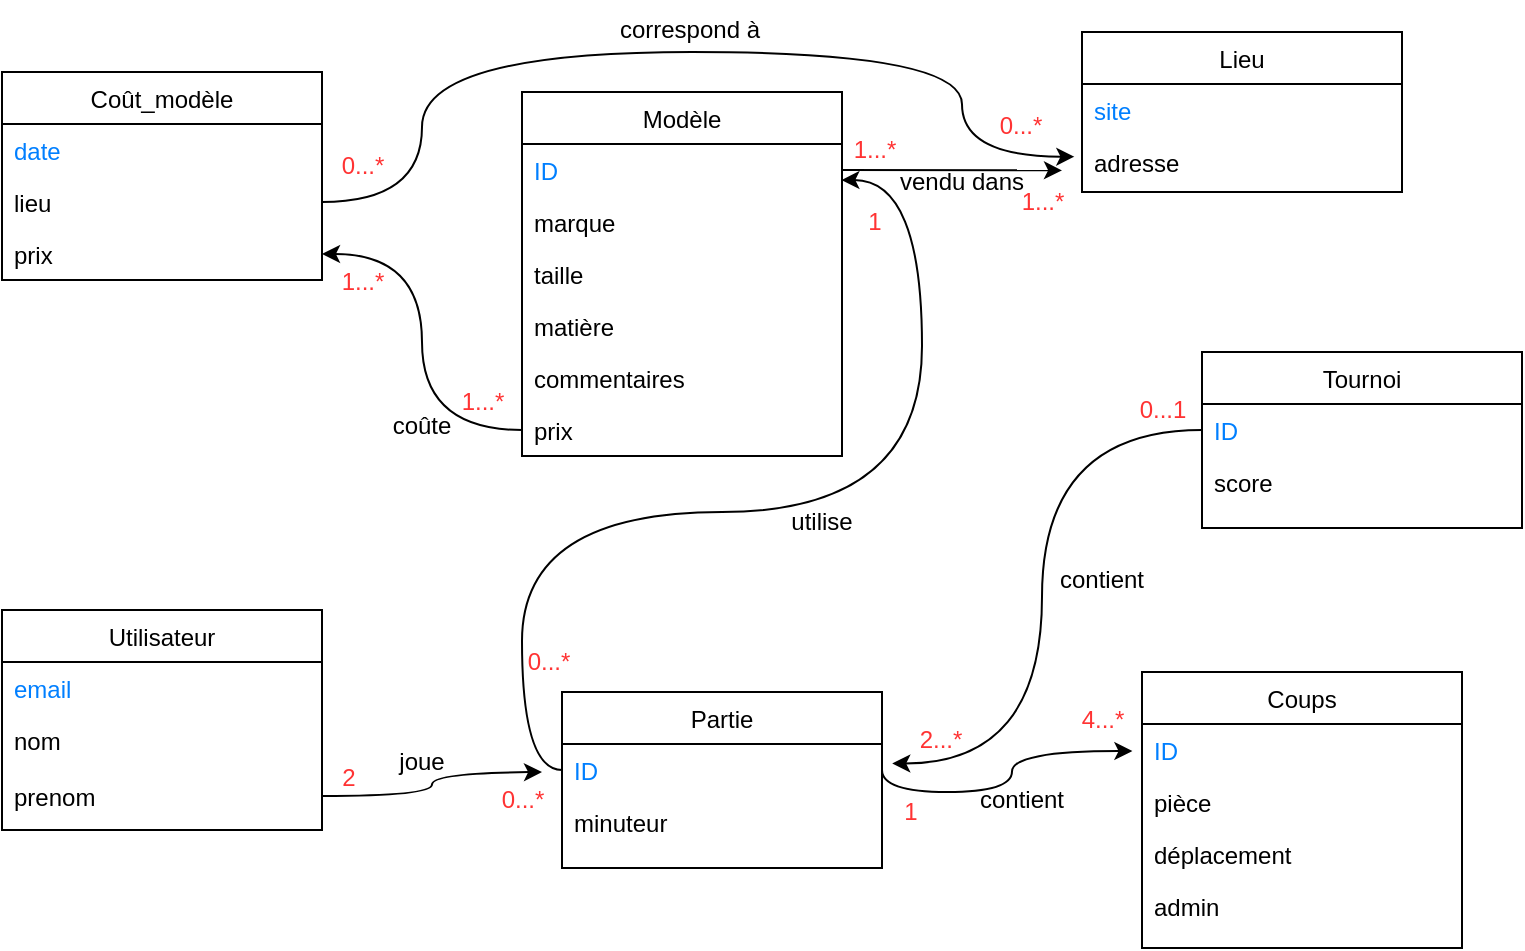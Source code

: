 <mxfile version="24.2.2" type="github">
  <diagram id="C5RBs43oDa-KdzZeNtuy" name="Page-1">
    <mxGraphModel dx="989" dy="537" grid="1" gridSize="10" guides="1" tooltips="1" connect="1" arrows="1" fold="1" page="1" pageScale="1" pageWidth="827" pageHeight="1169" background="none" math="0" shadow="0">
      <root>
        <mxCell id="WIyWlLk6GJQsqaUBKTNV-0" />
        <mxCell id="WIyWlLk6GJQsqaUBKTNV-1" parent="WIyWlLk6GJQsqaUBKTNV-0" />
        <mxCell id="zkfFHV4jXpPFQw0GAbJ--0" value="Coût_modèle" style="swimlane;fontStyle=0;align=center;verticalAlign=top;childLayout=stackLayout;horizontal=1;startSize=26;horizontalStack=0;resizeParent=1;resizeLast=0;collapsible=1;marginBottom=0;rounded=0;shadow=0;strokeWidth=1;" parent="WIyWlLk6GJQsqaUBKTNV-1" vertex="1">
          <mxGeometry x="30" y="80" width="160" height="104" as="geometry">
            <mxRectangle x="230" y="140" width="160" height="26" as="alternateBounds" />
          </mxGeometry>
        </mxCell>
        <mxCell id="zkfFHV4jXpPFQw0GAbJ--1" value="date" style="text;align=left;verticalAlign=top;spacingLeft=4;spacingRight=4;overflow=hidden;rotatable=0;points=[[0,0.5],[1,0.5]];portConstraint=eastwest;fontColor=#007FFF;" parent="zkfFHV4jXpPFQw0GAbJ--0" vertex="1">
          <mxGeometry y="26" width="160" height="26" as="geometry" />
        </mxCell>
        <mxCell id="zkfFHV4jXpPFQw0GAbJ--3" value="lieu" style="text;align=left;verticalAlign=top;spacingLeft=4;spacingRight=4;overflow=hidden;rotatable=0;points=[[0,0.5],[1,0.5]];portConstraint=eastwest;rounded=0;shadow=0;html=0;" parent="zkfFHV4jXpPFQw0GAbJ--0" vertex="1">
          <mxGeometry y="52" width="160" height="26" as="geometry" />
        </mxCell>
        <mxCell id="zkfFHV4jXpPFQw0GAbJ--2" value="prix" style="text;align=left;verticalAlign=top;spacingLeft=4;spacingRight=4;overflow=hidden;rotatable=0;points=[[0,0.5],[1,0.5]];portConstraint=eastwest;rounded=0;shadow=0;html=0;" parent="zkfFHV4jXpPFQw0GAbJ--0" vertex="1">
          <mxGeometry y="78" width="160" height="26" as="geometry" />
        </mxCell>
        <mxCell id="zkfFHV4jXpPFQw0GAbJ--6" value="Utilisateur" style="swimlane;fontStyle=0;align=center;verticalAlign=top;childLayout=stackLayout;horizontal=1;startSize=26;horizontalStack=0;resizeParent=1;resizeLast=0;collapsible=1;marginBottom=0;rounded=0;shadow=0;strokeWidth=1;" parent="WIyWlLk6GJQsqaUBKTNV-1" vertex="1">
          <mxGeometry x="30" y="349" width="160" height="110" as="geometry">
            <mxRectangle x="130" y="380" width="160" height="26" as="alternateBounds" />
          </mxGeometry>
        </mxCell>
        <mxCell id="zkfFHV4jXpPFQw0GAbJ--7" value="email" style="text;align=left;verticalAlign=top;spacingLeft=4;spacingRight=4;overflow=hidden;rotatable=0;points=[[0,0.5],[1,0.5]];portConstraint=eastwest;fontColor=#007FFF;" parent="zkfFHV4jXpPFQw0GAbJ--6" vertex="1">
          <mxGeometry y="26" width="160" height="26" as="geometry" />
        </mxCell>
        <mxCell id="zkfFHV4jXpPFQw0GAbJ--8" value="nom" style="text;align=left;verticalAlign=top;spacingLeft=4;spacingRight=4;overflow=hidden;rotatable=0;points=[[0,0.5],[1,0.5]];portConstraint=eastwest;rounded=0;shadow=0;html=0;" parent="zkfFHV4jXpPFQw0GAbJ--6" vertex="1">
          <mxGeometry y="52" width="160" height="28" as="geometry" />
        </mxCell>
        <mxCell id="nES0XVvv6RP1uxg1qZEN-3" style="edgeStyle=orthogonalEdgeStyle;curved=1;rounded=0;orthogonalLoop=1;jettySize=auto;html=1;exitX=1;exitY=0.5;exitDx=0;exitDy=0;" parent="zkfFHV4jXpPFQw0GAbJ--6" source="OFM4l1wgRaACko1Max1A-5" edge="1">
          <mxGeometry relative="1" as="geometry">
            <mxPoint x="270" y="81.0" as="targetPoint" />
          </mxGeometry>
        </mxCell>
        <mxCell id="OFM4l1wgRaACko1Max1A-5" value="prenom" style="text;align=left;verticalAlign=top;spacingLeft=4;spacingRight=4;overflow=hidden;rotatable=0;points=[[0,0.5],[1,0.5]];portConstraint=eastwest;fontColor=#000000;" parent="zkfFHV4jXpPFQw0GAbJ--6" vertex="1">
          <mxGeometry y="80" width="160" height="26" as="geometry" />
        </mxCell>
        <mxCell id="zkfFHV4jXpPFQw0GAbJ--13" value="Partie" style="swimlane;fontStyle=0;align=center;verticalAlign=top;childLayout=stackLayout;horizontal=1;startSize=26;horizontalStack=0;resizeParent=1;resizeLast=0;collapsible=1;marginBottom=0;rounded=0;shadow=0;strokeWidth=1;" parent="WIyWlLk6GJQsqaUBKTNV-1" vertex="1">
          <mxGeometry x="310" y="390" width="160" height="88" as="geometry">
            <mxRectangle x="340" y="380" width="170" height="26" as="alternateBounds" />
          </mxGeometry>
        </mxCell>
        <mxCell id="zkfFHV4jXpPFQw0GAbJ--14" value="ID" style="text;align=left;verticalAlign=top;spacingLeft=4;spacingRight=4;overflow=hidden;rotatable=0;points=[[0,0.5],[1,0.5]];portConstraint=eastwest;fontColor=#007FFF;" parent="zkfFHV4jXpPFQw0GAbJ--13" vertex="1">
          <mxGeometry y="26" width="160" height="26" as="geometry" />
        </mxCell>
        <mxCell id="OFM4l1wgRaACko1Max1A-6" value="minuteur" style="text;align=left;verticalAlign=top;spacingLeft=4;spacingRight=4;overflow=hidden;rotatable=0;points=[[0,0.5],[1,0.5]];portConstraint=eastwest;rounded=0;shadow=0;html=0;" parent="zkfFHV4jXpPFQw0GAbJ--13" vertex="1">
          <mxGeometry y="52" width="160" height="28" as="geometry" />
        </mxCell>
        <mxCell id="zkfFHV4jXpPFQw0GAbJ--17" value="Modèle" style="swimlane;fontStyle=0;align=center;verticalAlign=top;childLayout=stackLayout;horizontal=1;startSize=26;horizontalStack=0;resizeParent=1;resizeLast=0;collapsible=1;marginBottom=0;rounded=0;shadow=0;strokeWidth=1;" parent="WIyWlLk6GJQsqaUBKTNV-1" vertex="1">
          <mxGeometry x="290" y="90" width="160" height="182" as="geometry">
            <mxRectangle x="550" y="140" width="160" height="26" as="alternateBounds" />
          </mxGeometry>
        </mxCell>
        <mxCell id="OFM4l1wgRaACko1Max1A-30" style="edgeStyle=orthogonalEdgeStyle;curved=1;rounded=0;orthogonalLoop=1;jettySize=auto;html=1;exitX=1;exitY=0.5;exitDx=0;exitDy=0;" parent="zkfFHV4jXpPFQw0GAbJ--17" source="zkfFHV4jXpPFQw0GAbJ--18" edge="1">
          <mxGeometry relative="1" as="geometry">
            <mxPoint x="270.0" y="39.207" as="targetPoint" />
          </mxGeometry>
        </mxCell>
        <mxCell id="zkfFHV4jXpPFQw0GAbJ--18" value="ID" style="text;align=left;verticalAlign=top;spacingLeft=4;spacingRight=4;overflow=hidden;rotatable=0;points=[[0,0.5],[1,0.5]];portConstraint=eastwest;fontColor=#007FFF;" parent="zkfFHV4jXpPFQw0GAbJ--17" vertex="1">
          <mxGeometry y="26" width="160" height="26" as="geometry" />
        </mxCell>
        <mxCell id="zkfFHV4jXpPFQw0GAbJ--19" value="marque" style="text;align=left;verticalAlign=top;spacingLeft=4;spacingRight=4;overflow=hidden;rotatable=0;points=[[0,0.5],[1,0.5]];portConstraint=eastwest;rounded=0;shadow=0;html=0;" parent="zkfFHV4jXpPFQw0GAbJ--17" vertex="1">
          <mxGeometry y="52" width="160" height="26" as="geometry" />
        </mxCell>
        <mxCell id="zkfFHV4jXpPFQw0GAbJ--20" value="taille" style="text;align=left;verticalAlign=top;spacingLeft=4;spacingRight=4;overflow=hidden;rotatable=0;points=[[0,0.5],[1,0.5]];portConstraint=eastwest;rounded=0;shadow=0;html=0;" parent="zkfFHV4jXpPFQw0GAbJ--17" vertex="1">
          <mxGeometry y="78" width="160" height="26" as="geometry" />
        </mxCell>
        <mxCell id="zkfFHV4jXpPFQw0GAbJ--21" value="matière" style="text;align=left;verticalAlign=top;spacingLeft=4;spacingRight=4;overflow=hidden;rotatable=0;points=[[0,0.5],[1,0.5]];portConstraint=eastwest;rounded=0;shadow=0;html=0;" parent="zkfFHV4jXpPFQw0GAbJ--17" vertex="1">
          <mxGeometry y="104" width="160" height="26" as="geometry" />
        </mxCell>
        <mxCell id="zkfFHV4jXpPFQw0GAbJ--22" value="commentaires" style="text;align=left;verticalAlign=top;spacingLeft=4;spacingRight=4;overflow=hidden;rotatable=0;points=[[0,0.5],[1,0.5]];portConstraint=eastwest;rounded=0;shadow=0;html=0;" parent="zkfFHV4jXpPFQw0GAbJ--17" vertex="1">
          <mxGeometry y="130" width="160" height="26" as="geometry" />
        </mxCell>
        <mxCell id="zkfFHV4jXpPFQw0GAbJ--24" value="prix" style="text;align=left;verticalAlign=top;spacingLeft=4;spacingRight=4;overflow=hidden;rotatable=0;points=[[0,0.5],[1,0.5]];portConstraint=eastwest;" parent="zkfFHV4jXpPFQw0GAbJ--17" vertex="1">
          <mxGeometry y="156" width="160" height="26" as="geometry" />
        </mxCell>
        <mxCell id="OFM4l1wgRaACko1Max1A-7" value="Tournoi" style="swimlane;fontStyle=0;align=center;verticalAlign=top;childLayout=stackLayout;horizontal=1;startSize=26;horizontalStack=0;resizeParent=1;resizeLast=0;collapsible=1;marginBottom=0;rounded=0;shadow=0;strokeWidth=1;" parent="WIyWlLk6GJQsqaUBKTNV-1" vertex="1">
          <mxGeometry x="630" y="220" width="160" height="88" as="geometry">
            <mxRectangle x="340" y="380" width="170" height="26" as="alternateBounds" />
          </mxGeometry>
        </mxCell>
        <mxCell id="OFM4l1wgRaACko1Max1A-8" value="ID" style="text;align=left;verticalAlign=top;spacingLeft=4;spacingRight=4;overflow=hidden;rotatable=0;points=[[0,0.5],[1,0.5]];portConstraint=eastwest;fontColor=#007FFF;" parent="OFM4l1wgRaACko1Max1A-7" vertex="1">
          <mxGeometry y="26" width="160" height="26" as="geometry" />
        </mxCell>
        <mxCell id="OFM4l1wgRaACko1Max1A-10" value="score" style="text;align=left;verticalAlign=top;spacingLeft=4;spacingRight=4;overflow=hidden;rotatable=0;points=[[0,0.5],[1,0.5]];portConstraint=eastwest;rounded=0;shadow=0;html=0;" parent="OFM4l1wgRaACko1Max1A-7" vertex="1">
          <mxGeometry y="52" width="160" height="28" as="geometry" />
        </mxCell>
        <mxCell id="OFM4l1wgRaACko1Max1A-11" value="Coups" style="swimlane;fontStyle=0;align=center;verticalAlign=top;childLayout=stackLayout;horizontal=1;startSize=26;horizontalStack=0;resizeParent=1;resizeLast=0;collapsible=1;marginBottom=0;rounded=0;shadow=0;strokeWidth=1;" parent="WIyWlLk6GJQsqaUBKTNV-1" vertex="1">
          <mxGeometry x="600" y="380" width="160" height="138" as="geometry">
            <mxRectangle x="230" y="140" width="160" height="26" as="alternateBounds" />
          </mxGeometry>
        </mxCell>
        <mxCell id="OFM4l1wgRaACko1Max1A-12" value="ID" style="text;align=left;verticalAlign=top;spacingLeft=4;spacingRight=4;overflow=hidden;rotatable=0;points=[[0,0.5],[1,0.5]];portConstraint=eastwest;fontColor=#007FFF;" parent="OFM4l1wgRaACko1Max1A-11" vertex="1">
          <mxGeometry y="26" width="160" height="26" as="geometry" />
        </mxCell>
        <mxCell id="OFM4l1wgRaACko1Max1A-13" value="pièce" style="text;align=left;verticalAlign=top;spacingLeft=4;spacingRight=4;overflow=hidden;rotatable=0;points=[[0,0.5],[1,0.5]];portConstraint=eastwest;rounded=0;shadow=0;html=0;" parent="OFM4l1wgRaACko1Max1A-11" vertex="1">
          <mxGeometry y="52" width="160" height="26" as="geometry" />
        </mxCell>
        <mxCell id="OFM4l1wgRaACko1Max1A-14" value="déplacement" style="text;align=left;verticalAlign=top;spacingLeft=4;spacingRight=4;overflow=hidden;rotatable=0;points=[[0,0.5],[1,0.5]];portConstraint=eastwest;rounded=0;shadow=0;html=0;" parent="OFM4l1wgRaACko1Max1A-11" vertex="1">
          <mxGeometry y="78" width="160" height="26" as="geometry" />
        </mxCell>
        <mxCell id="OFM4l1wgRaACko1Max1A-16" value="admin" style="text;align=left;verticalAlign=top;spacingLeft=4;spacingRight=4;overflow=hidden;rotatable=0;points=[[0,0.5],[1,0.5]];portConstraint=eastwest;" parent="OFM4l1wgRaACko1Max1A-11" vertex="1">
          <mxGeometry y="104" width="160" height="26" as="geometry" />
        </mxCell>
        <mxCell id="OFM4l1wgRaACko1Max1A-19" value="Lieu" style="swimlane;fontStyle=0;align=center;verticalAlign=top;childLayout=stackLayout;horizontal=1;startSize=26;horizontalStack=0;resizeParent=1;resizeLast=0;collapsible=1;marginBottom=0;rounded=0;shadow=0;strokeWidth=1;" parent="WIyWlLk6GJQsqaUBKTNV-1" vertex="1">
          <mxGeometry x="570" y="60" width="160" height="80" as="geometry">
            <mxRectangle x="230" y="140" width="160" height="26" as="alternateBounds" />
          </mxGeometry>
        </mxCell>
        <mxCell id="OFM4l1wgRaACko1Max1A-20" value="site" style="text;align=left;verticalAlign=top;spacingLeft=4;spacingRight=4;overflow=hidden;rotatable=0;points=[[0,0.5],[1,0.5]];portConstraint=eastwest;fontColor=#007FFF;" parent="OFM4l1wgRaACko1Max1A-19" vertex="1">
          <mxGeometry y="26" width="160" height="26" as="geometry" />
        </mxCell>
        <mxCell id="OFM4l1wgRaACko1Max1A-21" value="adresse" style="text;align=left;verticalAlign=top;spacingLeft=4;spacingRight=4;overflow=hidden;rotatable=0;points=[[0,0.5],[1,0.5]];portConstraint=eastwest;rounded=0;shadow=0;html=0;" parent="OFM4l1wgRaACko1Max1A-19" vertex="1">
          <mxGeometry y="52" width="160" height="26" as="geometry" />
        </mxCell>
        <mxCell id="OFM4l1wgRaACko1Max1A-25" style="edgeStyle=orthogonalEdgeStyle;rounded=0;orthogonalLoop=1;jettySize=auto;html=1;entryX=-0.024;entryY=0.397;entryDx=0;entryDy=0;entryPerimeter=0;curved=1;movable=1;resizable=1;rotatable=1;deletable=1;editable=1;locked=0;connectable=1;" parent="WIyWlLk6GJQsqaUBKTNV-1" source="zkfFHV4jXpPFQw0GAbJ--3" target="OFM4l1wgRaACko1Max1A-21" edge="1">
          <mxGeometry relative="1" as="geometry">
            <mxPoint x="320" y="40" as="targetPoint" />
            <Array as="points">
              <mxPoint x="240" y="145" />
              <mxPoint x="240" y="70" />
              <mxPoint x="510" y="70" />
              <mxPoint x="510" y="122" />
            </Array>
          </mxGeometry>
        </mxCell>
        <mxCell id="OFM4l1wgRaACko1Max1A-27" style="edgeStyle=orthogonalEdgeStyle;curved=1;rounded=0;orthogonalLoop=1;jettySize=auto;html=1;exitX=0;exitY=0.5;exitDx=0;exitDy=0;entryX=1;entryY=0.5;entryDx=0;entryDy=0;" parent="WIyWlLk6GJQsqaUBKTNV-1" source="zkfFHV4jXpPFQw0GAbJ--24" target="zkfFHV4jXpPFQw0GAbJ--2" edge="1">
          <mxGeometry relative="1" as="geometry" />
        </mxCell>
        <mxCell id="OFM4l1wgRaACko1Max1A-31" style="edgeStyle=orthogonalEdgeStyle;curved=1;rounded=0;orthogonalLoop=1;jettySize=auto;html=1;exitX=0;exitY=0.5;exitDx=0;exitDy=0;entryX=1.032;entryY=0.375;entryDx=0;entryDy=0;entryPerimeter=0;" parent="WIyWlLk6GJQsqaUBKTNV-1" source="OFM4l1wgRaACko1Max1A-8" target="zkfFHV4jXpPFQw0GAbJ--14" edge="1">
          <mxGeometry relative="1" as="geometry" />
        </mxCell>
        <mxCell id="OFM4l1wgRaACko1Max1A-32" style="edgeStyle=orthogonalEdgeStyle;curved=1;rounded=0;orthogonalLoop=1;jettySize=auto;html=1;exitX=0;exitY=0.5;exitDx=0;exitDy=0;entryX=0.998;entryY=0.694;entryDx=0;entryDy=0;entryPerimeter=0;" parent="WIyWlLk6GJQsqaUBKTNV-1" source="zkfFHV4jXpPFQw0GAbJ--14" target="zkfFHV4jXpPFQw0GAbJ--18" edge="1">
          <mxGeometry relative="1" as="geometry">
            <Array as="points">
              <mxPoint x="290" y="429" />
              <mxPoint x="290" y="300" />
              <mxPoint x="490" y="300" />
              <mxPoint x="490" y="134" />
            </Array>
          </mxGeometry>
        </mxCell>
        <mxCell id="OFM4l1wgRaACko1Max1A-33" style="edgeStyle=orthogonalEdgeStyle;curved=1;rounded=0;orthogonalLoop=1;jettySize=auto;html=1;exitX=1;exitY=0.5;exitDx=0;exitDy=0;entryX=-0.03;entryY=0.521;entryDx=0;entryDy=0;entryPerimeter=0;" parent="WIyWlLk6GJQsqaUBKTNV-1" source="zkfFHV4jXpPFQw0GAbJ--14" target="OFM4l1wgRaACko1Max1A-12" edge="1">
          <mxGeometry relative="1" as="geometry">
            <Array as="points">
              <mxPoint x="470" y="440" />
              <mxPoint x="535" y="440" />
              <mxPoint x="535" y="419" />
            </Array>
          </mxGeometry>
        </mxCell>
        <mxCell id="nES0XVvv6RP1uxg1qZEN-0" value="vendu dans" style="text;strokeColor=none;align=center;fillColor=none;html=1;verticalAlign=middle;whiteSpace=wrap;rounded=0;" parent="WIyWlLk6GJQsqaUBKTNV-1" vertex="1">
          <mxGeometry x="470" y="120" width="80" height="30" as="geometry" />
        </mxCell>
        <mxCell id="nES0XVvv6RP1uxg1qZEN-1" value="correspond à" style="text;strokeColor=none;align=center;fillColor=none;html=1;verticalAlign=middle;whiteSpace=wrap;rounded=0;" parent="WIyWlLk6GJQsqaUBKTNV-1" vertex="1">
          <mxGeometry x="334" y="44" width="80" height="30" as="geometry" />
        </mxCell>
        <mxCell id="nES0XVvv6RP1uxg1qZEN-4" value="coûte" style="text;strokeColor=none;align=center;fillColor=none;html=1;verticalAlign=middle;whiteSpace=wrap;rounded=0;" parent="WIyWlLk6GJQsqaUBKTNV-1" vertex="1">
          <mxGeometry x="200" y="242" width="80" height="30" as="geometry" />
        </mxCell>
        <mxCell id="nES0XVvv6RP1uxg1qZEN-6" value="utilise" style="text;strokeColor=none;align=center;fillColor=none;html=1;verticalAlign=middle;whiteSpace=wrap;rounded=0;" parent="WIyWlLk6GJQsqaUBKTNV-1" vertex="1">
          <mxGeometry x="400" y="290" width="80" height="30" as="geometry" />
        </mxCell>
        <mxCell id="nES0XVvv6RP1uxg1qZEN-7" value="joue" style="text;strokeColor=none;align=center;fillColor=none;html=1;verticalAlign=middle;whiteSpace=wrap;rounded=0;" parent="WIyWlLk6GJQsqaUBKTNV-1" vertex="1">
          <mxGeometry x="200" y="410" width="80" height="30" as="geometry" />
        </mxCell>
        <mxCell id="nES0XVvv6RP1uxg1qZEN-8" value="contient" style="text;strokeColor=none;align=center;fillColor=none;html=1;verticalAlign=middle;whiteSpace=wrap;rounded=0;" parent="WIyWlLk6GJQsqaUBKTNV-1" vertex="1">
          <mxGeometry x="500" y="429" width="80" height="30" as="geometry" />
        </mxCell>
        <mxCell id="nES0XVvv6RP1uxg1qZEN-9" value="contient" style="text;strokeColor=none;align=center;fillColor=none;html=1;verticalAlign=middle;whiteSpace=wrap;rounded=0;" parent="WIyWlLk6GJQsqaUBKTNV-1" vertex="1">
          <mxGeometry x="540" y="319" width="80" height="30" as="geometry" />
        </mxCell>
        <mxCell id="2BZWi_l6ydRMajuUPkqV-1" value="1...*" style="text;html=1;align=center;verticalAlign=middle;resizable=0;points=[];autosize=1;strokeColor=none;fillColor=none;fontColor=#FF3333;" vertex="1" parent="WIyWlLk6GJQsqaUBKTNV-1">
          <mxGeometry x="190" y="170" width="40" height="30" as="geometry" />
        </mxCell>
        <mxCell id="2BZWi_l6ydRMajuUPkqV-2" value="1...*" style="text;html=1;align=center;verticalAlign=middle;resizable=0;points=[];autosize=1;strokeColor=none;fillColor=none;fontColor=#FF3333;" vertex="1" parent="WIyWlLk6GJQsqaUBKTNV-1">
          <mxGeometry x="250" y="230" width="40" height="30" as="geometry" />
        </mxCell>
        <mxCell id="2BZWi_l6ydRMajuUPkqV-4" value="1...*" style="text;html=1;align=center;verticalAlign=middle;resizable=0;points=[];autosize=1;strokeColor=none;fillColor=none;fontColor=#FF3333;" vertex="1" parent="WIyWlLk6GJQsqaUBKTNV-1">
          <mxGeometry x="530" y="130" width="40" height="30" as="geometry" />
        </mxCell>
        <mxCell id="2BZWi_l6ydRMajuUPkqV-5" value="1...*" style="text;html=1;align=center;verticalAlign=middle;resizable=0;points=[];autosize=1;strokeColor=none;fillColor=none;fontColor=#FF3333;" vertex="1" parent="WIyWlLk6GJQsqaUBKTNV-1">
          <mxGeometry x="446" y="104" width="40" height="30" as="geometry" />
        </mxCell>
        <mxCell id="2BZWi_l6ydRMajuUPkqV-6" value="1" style="text;html=1;align=center;verticalAlign=middle;resizable=0;points=[];autosize=1;strokeColor=none;fillColor=none;fontColor=#FF3333;" vertex="1" parent="WIyWlLk6GJQsqaUBKTNV-1">
          <mxGeometry x="451" y="140" width="30" height="30" as="geometry" />
        </mxCell>
        <mxCell id="2BZWi_l6ydRMajuUPkqV-7" value="0...*" style="text;html=1;align=center;verticalAlign=middle;resizable=0;points=[];autosize=1;strokeColor=none;fillColor=none;fontColor=#FF3333;" vertex="1" parent="WIyWlLk6GJQsqaUBKTNV-1">
          <mxGeometry x="283" y="360" width="40" height="30" as="geometry" />
        </mxCell>
        <mxCell id="2BZWi_l6ydRMajuUPkqV-8" value="0...*" style="text;html=1;align=center;verticalAlign=middle;resizable=0;points=[];autosize=1;strokeColor=none;fillColor=none;fontColor=#FF3333;" vertex="1" parent="WIyWlLk6GJQsqaUBKTNV-1">
          <mxGeometry x="270" y="429" width="40" height="30" as="geometry" />
        </mxCell>
        <mxCell id="2BZWi_l6ydRMajuUPkqV-9" value="2" style="text;html=1;align=center;verticalAlign=middle;resizable=0;points=[];autosize=1;strokeColor=none;fillColor=none;fontColor=#FF3333;" vertex="1" parent="WIyWlLk6GJQsqaUBKTNV-1">
          <mxGeometry x="188" y="418" width="30" height="30" as="geometry" />
        </mxCell>
        <mxCell id="2BZWi_l6ydRMajuUPkqV-10" value="1" style="text;html=1;align=center;verticalAlign=middle;resizable=0;points=[];autosize=1;strokeColor=none;fillColor=none;fontColor=#FF3333;" vertex="1" parent="WIyWlLk6GJQsqaUBKTNV-1">
          <mxGeometry x="469" y="435" width="30" height="30" as="geometry" />
        </mxCell>
        <mxCell id="2BZWi_l6ydRMajuUPkqV-11" value="4...*" style="text;html=1;align=center;verticalAlign=middle;resizable=0;points=[];autosize=1;strokeColor=none;fillColor=none;rounded=0;glass=1;fontColor=#FF3333;" vertex="1" parent="WIyWlLk6GJQsqaUBKTNV-1">
          <mxGeometry x="560" y="389" width="40" height="30" as="geometry" />
        </mxCell>
        <mxCell id="2BZWi_l6ydRMajuUPkqV-12" value="0...1" style="text;html=1;align=center;verticalAlign=middle;resizable=0;points=[];autosize=1;strokeColor=none;fillColor=none;rounded=0;glass=1;fontColor=#FF3333;" vertex="1" parent="WIyWlLk6GJQsqaUBKTNV-1">
          <mxGeometry x="585" y="234" width="50" height="30" as="geometry" />
        </mxCell>
        <mxCell id="2BZWi_l6ydRMajuUPkqV-13" value="0...*" style="text;html=1;align=center;verticalAlign=middle;resizable=0;points=[];autosize=1;strokeColor=none;fillColor=none;fontColor=#FF3333;" vertex="1" parent="WIyWlLk6GJQsqaUBKTNV-1">
          <mxGeometry x="519" y="92" width="40" height="30" as="geometry" />
        </mxCell>
        <mxCell id="2BZWi_l6ydRMajuUPkqV-14" value="0...*" style="text;html=1;align=center;verticalAlign=middle;resizable=0;points=[];autosize=1;strokeColor=none;fillColor=none;fontColor=#FF3333;" vertex="1" parent="WIyWlLk6GJQsqaUBKTNV-1">
          <mxGeometry x="190" y="112" width="40" height="30" as="geometry" />
        </mxCell>
        <mxCell id="2BZWi_l6ydRMajuUPkqV-15" value="2...*" style="text;html=1;align=center;verticalAlign=middle;resizable=0;points=[];autosize=1;strokeColor=none;fillColor=none;rounded=0;glass=1;fontColor=#FF3333;" vertex="1" parent="WIyWlLk6GJQsqaUBKTNV-1">
          <mxGeometry x="479" y="399" width="40" height="30" as="geometry" />
        </mxCell>
      </root>
    </mxGraphModel>
  </diagram>
</mxfile>

